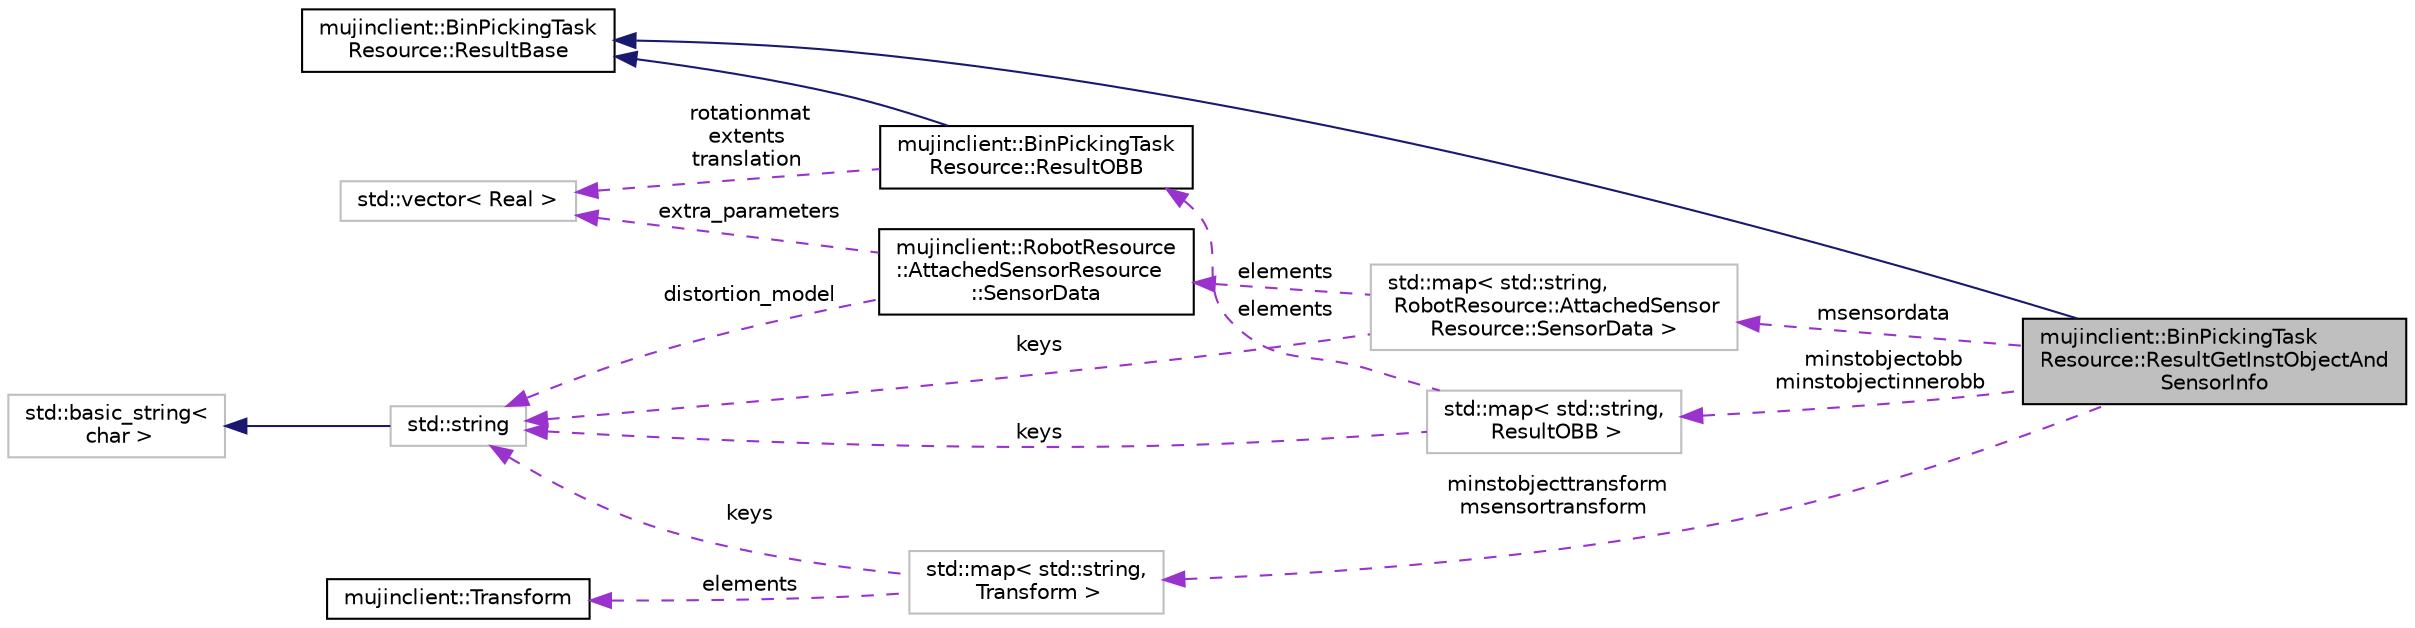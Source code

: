 digraph "mujinclient::BinPickingTaskResource::ResultGetInstObjectAndSensorInfo"
{
  bgcolor="transparent";
  edge [fontname="Helvetica",fontsize="10",labelfontname="Helvetica",labelfontsize="10"];
  node [fontname="Helvetica",fontsize="10",shape=record];
  rankdir="LR";
  Node1 [label="mujinclient::BinPickingTask\lResource::ResultGetInstObjectAnd\lSensorInfo",height=0.2,width=0.4,color="black", fillcolor="grey75", style="filled" fontcolor="black"];
  Node2 -> Node1 [dir="back",color="midnightblue",fontsize="10",style="solid",fontname="Helvetica"];
  Node2 [label="mujinclient::BinPickingTask\lResource::ResultBase",height=0.2,width=0.4,color="black",URL="$structmujinclient_1_1BinPickingTaskResource_1_1ResultBase.html"];
  Node3 -> Node1 [dir="back",color="darkorchid3",fontsize="10",style="dashed",label=" minstobjecttransform\nmsensortransform" ,fontname="Helvetica"];
  Node3 [label="std::map\< std::string,\l Transform \>",height=0.2,width=0.4,color="grey75"];
  Node4 -> Node3 [dir="back",color="darkorchid3",fontsize="10",style="dashed",label=" elements" ,fontname="Helvetica"];
  Node4 [label="mujinclient::Transform",height=0.2,width=0.4,color="black",URL="$structmujinclient_1_1Transform.html",tooltip="an affine transform"];
  Node5 -> Node3 [dir="back",color="darkorchid3",fontsize="10",style="dashed",label=" keys" ,fontname="Helvetica"];
  Node5 [label="std::string",height=0.2,width=0.4,color="grey75",tooltip="STL class."];
  Node6 -> Node5 [dir="back",color="midnightblue",fontsize="10",style="solid",fontname="Helvetica"];
  Node6 [label="std::basic_string\<\l char \>",height=0.2,width=0.4,color="grey75",tooltip="STL class."];
  Node7 -> Node1 [dir="back",color="darkorchid3",fontsize="10",style="dashed",label=" msensordata" ,fontname="Helvetica"];
  Node7 [label="std::map\< std::string,\l RobotResource::AttachedSensor\lResource::SensorData \>",height=0.2,width=0.4,color="grey75"];
  Node8 -> Node7 [dir="back",color="darkorchid3",fontsize="10",style="dashed",label=" elements" ,fontname="Helvetica"];
  Node8 [label="mujinclient::RobotResource\l::AttachedSensorResource\l::SensorData",height=0.2,width=0.4,color="black",URL="$classmujinclient_1_1RobotResource_1_1AttachedSensorResource_1_1SensorData.html"];
  Node9 -> Node8 [dir="back",color="darkorchid3",fontsize="10",style="dashed",label=" extra_parameters" ,fontname="Helvetica"];
  Node9 [label="std::vector\< Real \>",height=0.2,width=0.4,color="grey75"];
  Node5 -> Node8 [dir="back",color="darkorchid3",fontsize="10",style="dashed",label=" distortion_model" ,fontname="Helvetica"];
  Node5 -> Node7 [dir="back",color="darkorchid3",fontsize="10",style="dashed",label=" keys" ,fontname="Helvetica"];
  Node10 -> Node1 [dir="back",color="darkorchid3",fontsize="10",style="dashed",label=" minstobjectobb\nminstobjectinnerobb" ,fontname="Helvetica"];
  Node10 [label="std::map\< std::string,\l ResultOBB \>",height=0.2,width=0.4,color="grey75"];
  Node11 -> Node10 [dir="back",color="darkorchid3",fontsize="10",style="dashed",label=" elements" ,fontname="Helvetica"];
  Node11 [label="mujinclient::BinPickingTask\lResource::ResultOBB",height=0.2,width=0.4,color="black",URL="$structmujinclient_1_1BinPickingTaskResource_1_1ResultOBB.html"];
  Node2 -> Node11 [dir="back",color="midnightblue",fontsize="10",style="solid",fontname="Helvetica"];
  Node9 -> Node11 [dir="back",color="darkorchid3",fontsize="10",style="dashed",label=" rotationmat\nextents\ntranslation" ,fontname="Helvetica"];
  Node5 -> Node10 [dir="back",color="darkorchid3",fontsize="10",style="dashed",label=" keys" ,fontname="Helvetica"];
}
